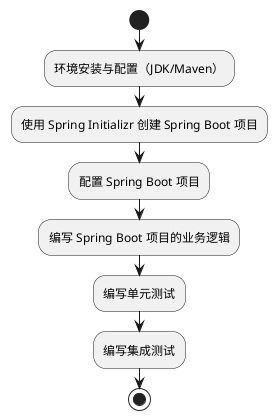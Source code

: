 @startuml
start
:环境安装与配置（JDK/Maven）;
:使用 Spring Initializr 创建 Spring Boot 项目;
:配置 Spring Boot 项目;
:编写 Spring Boot 项目的业务逻辑;
:编写单元测试;
:编写集成测试;
stop
@enduml